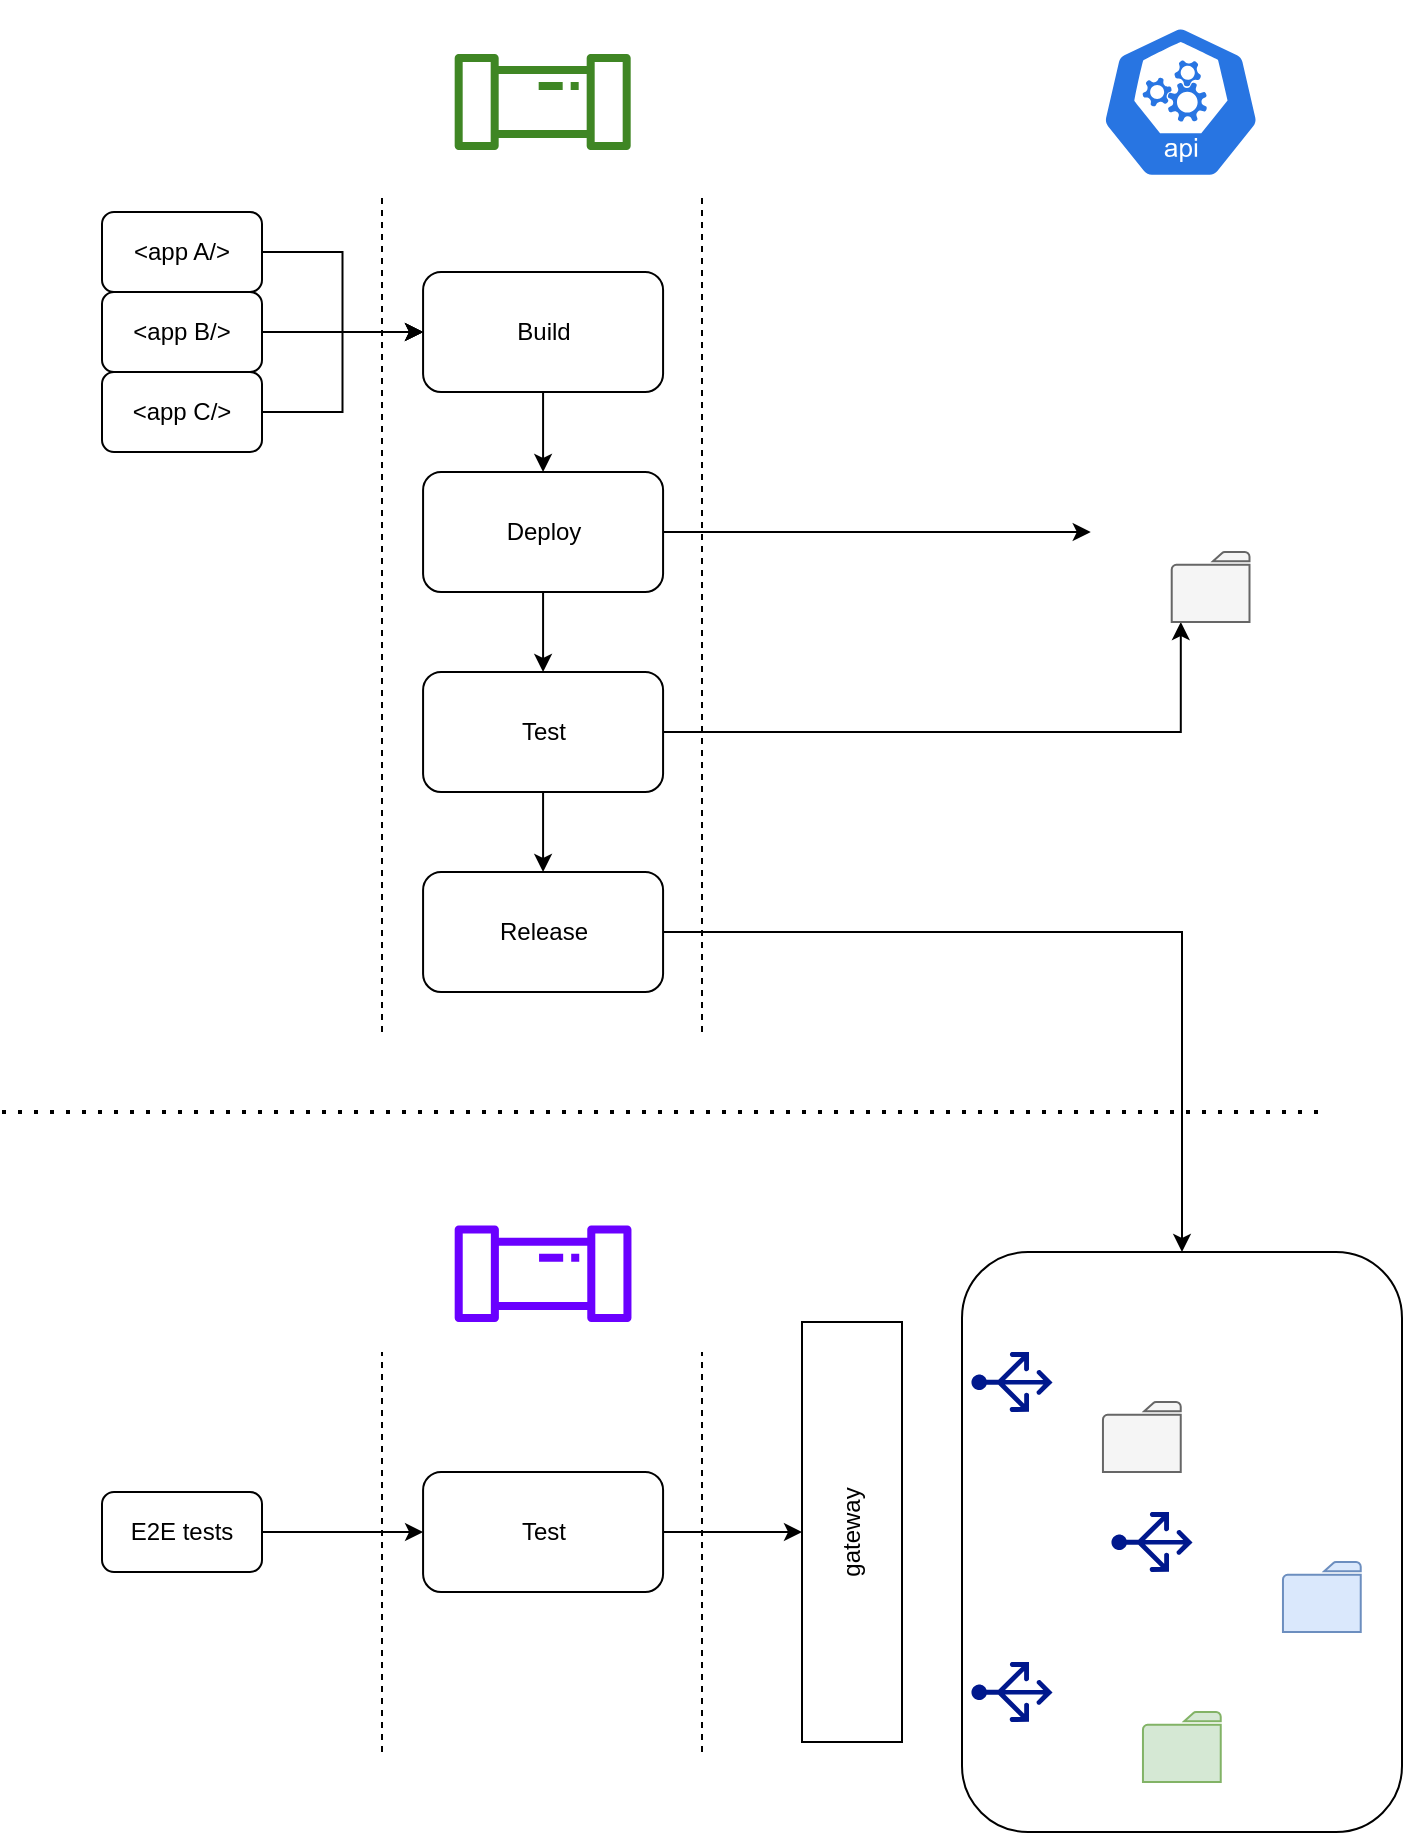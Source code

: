 <mxfile version="21.1.7" type="github">
  <diagram id="UAhWARNwtz8cKvAIaos7" name="Page-1">
    <mxGraphModel dx="1434" dy="756" grid="1" gridSize="10" guides="1" tooltips="1" connect="1" arrows="1" fold="1" page="1" pageScale="1" pageWidth="850" pageHeight="1100" math="0" shadow="0">
      <root>
        <mxCell id="0" />
        <mxCell id="1" parent="0" />
        <mxCell id="0apULrSrCWNzoy7IhDxn-23" value="" style="edgeStyle=orthogonalEdgeStyle;rounded=0;orthogonalLoop=1;jettySize=auto;html=1;" parent="1" source="0apULrSrCWNzoy7IhDxn-2" target="0apULrSrCWNzoy7IhDxn-4" edge="1">
          <mxGeometry relative="1" as="geometry" />
        </mxCell>
        <mxCell id="0apULrSrCWNzoy7IhDxn-2" value="Build" style="rounded=1;whiteSpace=wrap;html=1;" parent="1" vertex="1">
          <mxGeometry x="260.54" y="160" width="120" height="60" as="geometry" />
        </mxCell>
        <mxCell id="0apULrSrCWNzoy7IhDxn-24" value="" style="edgeStyle=orthogonalEdgeStyle;rounded=0;orthogonalLoop=1;jettySize=auto;html=1;" parent="1" source="0apULrSrCWNzoy7IhDxn-4" target="0apULrSrCWNzoy7IhDxn-5" edge="1">
          <mxGeometry relative="1" as="geometry" />
        </mxCell>
        <mxCell id="0apULrSrCWNzoy7IhDxn-72" style="edgeStyle=orthogonalEdgeStyle;rounded=0;orthogonalLoop=1;jettySize=auto;html=1;" parent="1" source="0apULrSrCWNzoy7IhDxn-4" target="0apULrSrCWNzoy7IhDxn-70" edge="1">
          <mxGeometry relative="1" as="geometry" />
        </mxCell>
        <mxCell id="0apULrSrCWNzoy7IhDxn-4" value="Deploy" style="rounded=1;whiteSpace=wrap;html=1;" parent="1" vertex="1">
          <mxGeometry x="260.54" y="260" width="120" height="60" as="geometry" />
        </mxCell>
        <mxCell id="0apULrSrCWNzoy7IhDxn-25" value="" style="edgeStyle=orthogonalEdgeStyle;rounded=0;orthogonalLoop=1;jettySize=auto;html=1;" parent="1" source="0apULrSrCWNzoy7IhDxn-5" target="0apULrSrCWNzoy7IhDxn-6" edge="1">
          <mxGeometry relative="1" as="geometry" />
        </mxCell>
        <mxCell id="0apULrSrCWNzoy7IhDxn-73" style="edgeStyle=orthogonalEdgeStyle;rounded=0;orthogonalLoop=1;jettySize=auto;html=1;" parent="1" source="0apULrSrCWNzoy7IhDxn-5" target="0apULrSrCWNzoy7IhDxn-70" edge="1">
          <mxGeometry relative="1" as="geometry" />
        </mxCell>
        <mxCell id="0apULrSrCWNzoy7IhDxn-5" value="Test" style="rounded=1;whiteSpace=wrap;html=1;" parent="1" vertex="1">
          <mxGeometry x="260.54" y="360" width="120" height="60" as="geometry" />
        </mxCell>
        <mxCell id="0apULrSrCWNzoy7IhDxn-65" style="edgeStyle=orthogonalEdgeStyle;rounded=0;orthogonalLoop=1;jettySize=auto;html=1;entryX=0.5;entryY=0;entryDx=0;entryDy=0;" parent="1" source="0apULrSrCWNzoy7IhDxn-6" target="0apULrSrCWNzoy7IhDxn-53" edge="1">
          <mxGeometry relative="1" as="geometry" />
        </mxCell>
        <mxCell id="0apULrSrCWNzoy7IhDxn-6" value="Release" style="rounded=1;whiteSpace=wrap;html=1;" parent="1" vertex="1">
          <mxGeometry x="260.54" y="460" width="120" height="60" as="geometry" />
        </mxCell>
        <mxCell id="0apULrSrCWNzoy7IhDxn-27" style="edgeStyle=orthogonalEdgeStyle;rounded=0;orthogonalLoop=1;jettySize=auto;html=1;entryX=0;entryY=0.5;entryDx=0;entryDy=0;" parent="1" source="0apULrSrCWNzoy7IhDxn-20" target="0apULrSrCWNzoy7IhDxn-2" edge="1">
          <mxGeometry relative="1" as="geometry" />
        </mxCell>
        <mxCell id="0apULrSrCWNzoy7IhDxn-20" value="&amp;lt;app A/&amp;gt;" style="rounded=1;whiteSpace=wrap;html=1;" parent="1" vertex="1">
          <mxGeometry x="100" y="130" width="80" height="40" as="geometry" />
        </mxCell>
        <mxCell id="0apULrSrCWNzoy7IhDxn-28" value="" style="edgeStyle=orthogonalEdgeStyle;rounded=0;orthogonalLoop=1;jettySize=auto;html=1;" parent="1" source="0apULrSrCWNzoy7IhDxn-21" target="0apULrSrCWNzoy7IhDxn-2" edge="1">
          <mxGeometry relative="1" as="geometry" />
        </mxCell>
        <mxCell id="0apULrSrCWNzoy7IhDxn-21" value="&amp;lt;app B/&amp;gt;" style="rounded=1;whiteSpace=wrap;html=1;" parent="1" vertex="1">
          <mxGeometry x="100" y="170" width="80" height="40" as="geometry" />
        </mxCell>
        <mxCell id="0apULrSrCWNzoy7IhDxn-29" style="edgeStyle=orthogonalEdgeStyle;rounded=0;orthogonalLoop=1;jettySize=auto;html=1;" parent="1" source="0apULrSrCWNzoy7IhDxn-22" target="0apULrSrCWNzoy7IhDxn-2" edge="1">
          <mxGeometry relative="1" as="geometry" />
        </mxCell>
        <mxCell id="0apULrSrCWNzoy7IhDxn-22" value="&amp;lt;app C/&amp;gt;" style="rounded=1;whiteSpace=wrap;html=1;" parent="1" vertex="1">
          <mxGeometry x="100" y="210" width="80" height="40" as="geometry" />
        </mxCell>
        <mxCell id="0apULrSrCWNzoy7IhDxn-31" value="" style="shape=image;html=1;verticalAlign=top;verticalLabelPosition=bottom;labelBackgroundColor=#ffffff;imageAspect=0;aspect=fixed;image=https://cdn0.iconfinder.com/data/icons/social-network-9/50/29-128.png" parent="1" vertex="1">
          <mxGeometry x="105" y="40" width="70" height="70" as="geometry" />
        </mxCell>
        <mxCell id="0apULrSrCWNzoy7IhDxn-32" value="" style="sketch=0;outlineConnect=0;fontColor=#232F3E;gradientColor=none;fillColor=#3F8624;strokeColor=none;dashed=0;verticalLabelPosition=bottom;verticalAlign=top;align=center;html=1;fontSize=12;fontStyle=0;aspect=fixed;pointerEvents=1;shape=mxgraph.aws4.iot_analytics_pipeline;" parent="1" vertex="1">
          <mxGeometry x="275.77" y="51" width="89.14" height="48" as="geometry" />
        </mxCell>
        <mxCell id="0apULrSrCWNzoy7IhDxn-40" value="" style="endArrow=none;dashed=1;html=1;rounded=0;" parent="1" edge="1">
          <mxGeometry width="50" height="50" relative="1" as="geometry">
            <mxPoint x="240" y="540" as="sourcePoint" />
            <mxPoint x="240" y="120" as="targetPoint" />
          </mxGeometry>
        </mxCell>
        <mxCell id="0apULrSrCWNzoy7IhDxn-41" value="" style="endArrow=none;dashed=1;html=1;rounded=0;" parent="1" edge="1">
          <mxGeometry width="50" height="50" relative="1" as="geometry">
            <mxPoint x="400" y="540" as="sourcePoint" />
            <mxPoint x="400" y="120" as="targetPoint" />
          </mxGeometry>
        </mxCell>
        <mxCell id="0apULrSrCWNzoy7IhDxn-43" value="" style="group" parent="1" vertex="1" connectable="0">
          <mxGeometry x="560" y="670" width="190" height="270" as="geometry" />
        </mxCell>
        <mxCell id="0apULrSrCWNzoy7IhDxn-53" value="" style="rounded=1;whiteSpace=wrap;html=1;fillColor=none;" parent="0apULrSrCWNzoy7IhDxn-43" vertex="1">
          <mxGeometry x="-30" y="-20" width="220" height="290" as="geometry" />
        </mxCell>
        <mxCell id="0apULrSrCWNzoy7IhDxn-11" value="" style="shape=image;html=1;verticalAlign=top;verticalLabelPosition=bottom;labelBackgroundColor=#ffffff;imageAspect=0;aspect=fixed;image=https://cdn0.iconfinder.com/data/icons/social-media-2104/24/social_media_social_media_logo_docker-128.png" parent="0apULrSrCWNzoy7IhDxn-43" vertex="1">
          <mxGeometry x="20" width="90" height="90" as="geometry" />
        </mxCell>
        <mxCell id="0apULrSrCWNzoy7IhDxn-36" value="" style="sketch=0;pointerEvents=1;shadow=0;dashed=0;html=1;strokeColor=#666666;fillColor=#f5f5f5;labelPosition=center;verticalLabelPosition=bottom;verticalAlign=top;outlineConnect=0;align=center;shape=mxgraph.office.concepts.folder;fontColor=#333333;" parent="0apULrSrCWNzoy7IhDxn-43" vertex="1">
          <mxGeometry x="40.48" y="55" width="38.89" height="35" as="geometry" />
        </mxCell>
        <mxCell id="0apULrSrCWNzoy7IhDxn-44" value="" style="group" parent="0apULrSrCWNzoy7IhDxn-43" vertex="1" connectable="0">
          <mxGeometry x="90" y="80" width="90" height="90" as="geometry" />
        </mxCell>
        <mxCell id="0apULrSrCWNzoy7IhDxn-45" value="" style="shape=image;html=1;verticalAlign=top;verticalLabelPosition=bottom;labelBackgroundColor=#ffffff;imageAspect=0;aspect=fixed;image=https://cdn0.iconfinder.com/data/icons/social-media-2104/24/social_media_social_media_logo_docker-128.png" parent="0apULrSrCWNzoy7IhDxn-44" vertex="1">
          <mxGeometry width="90" height="90" as="geometry" />
        </mxCell>
        <mxCell id="0apULrSrCWNzoy7IhDxn-46" value="" style="sketch=0;pointerEvents=1;shadow=0;dashed=0;html=1;strokeColor=#6c8ebf;fillColor=#dae8fc;labelPosition=center;verticalLabelPosition=bottom;verticalAlign=top;outlineConnect=0;align=center;shape=mxgraph.office.concepts.folder;" parent="0apULrSrCWNzoy7IhDxn-44" vertex="1">
          <mxGeometry x="40.48" y="55" width="38.89" height="35" as="geometry" />
        </mxCell>
        <mxCell id="0apULrSrCWNzoy7IhDxn-47" value="" style="group" parent="0apULrSrCWNzoy7IhDxn-43" vertex="1" connectable="0">
          <mxGeometry x="20" y="155" width="90" height="90" as="geometry" />
        </mxCell>
        <mxCell id="0apULrSrCWNzoy7IhDxn-48" value="" style="shape=image;html=1;verticalAlign=top;verticalLabelPosition=bottom;labelBackgroundColor=#ffffff;imageAspect=0;aspect=fixed;image=https://cdn0.iconfinder.com/data/icons/social-media-2104/24/social_media_social_media_logo_docker-128.png" parent="0apULrSrCWNzoy7IhDxn-47" vertex="1">
          <mxGeometry width="90" height="90" as="geometry" />
        </mxCell>
        <mxCell id="0apULrSrCWNzoy7IhDxn-49" value="" style="sketch=0;pointerEvents=1;shadow=0;dashed=0;html=1;strokeColor=#82b366;fillColor=#d5e8d4;labelPosition=center;verticalLabelPosition=bottom;verticalAlign=top;outlineConnect=0;align=center;shape=mxgraph.office.concepts.folder;" parent="0apULrSrCWNzoy7IhDxn-47" vertex="1">
          <mxGeometry x="40.48" y="55" width="38.89" height="35" as="geometry" />
        </mxCell>
        <mxCell id="0apULrSrCWNzoy7IhDxn-58" value="" style="sketch=0;aspect=fixed;pointerEvents=1;shadow=0;dashed=0;html=1;strokeColor=none;labelPosition=center;verticalLabelPosition=bottom;verticalAlign=top;align=center;fillColor=#00188D;shape=mxgraph.azure.load_balancer_generic;rotation=-90;" parent="0apULrSrCWNzoy7IhDxn-43" vertex="1">
          <mxGeometry x="-20" y="179.73" width="30" height="40.55" as="geometry" />
        </mxCell>
        <mxCell id="0apULrSrCWNzoy7IhDxn-77" value="" style="sketch=0;aspect=fixed;pointerEvents=1;shadow=0;dashed=0;html=1;strokeColor=none;labelPosition=center;verticalLabelPosition=bottom;verticalAlign=top;align=center;fillColor=#00188D;shape=mxgraph.azure.load_balancer_generic;rotation=-90;" parent="0apULrSrCWNzoy7IhDxn-43" vertex="1">
          <mxGeometry x="-20" y="24.73" width="30" height="40.55" as="geometry" />
        </mxCell>
        <mxCell id="0apULrSrCWNzoy7IhDxn-78" value="" style="sketch=0;aspect=fixed;pointerEvents=1;shadow=0;dashed=0;html=1;strokeColor=none;labelPosition=center;verticalLabelPosition=bottom;verticalAlign=top;align=center;fillColor=#00188D;shape=mxgraph.azure.load_balancer_generic;rotation=-90;" parent="0apULrSrCWNzoy7IhDxn-43" vertex="1">
          <mxGeometry x="50" y="104.73" width="30" height="40.55" as="geometry" />
        </mxCell>
        <mxCell id="0apULrSrCWNzoy7IhDxn-61" value="gateway" style="rounded=0;whiteSpace=wrap;html=1;fillColor=none;labelBorderColor=none;horizontal=0;" parent="1" vertex="1">
          <mxGeometry x="450" y="685" width="50" height="210" as="geometry" />
        </mxCell>
        <mxCell id="0apULrSrCWNzoy7IhDxn-74" style="edgeStyle=orthogonalEdgeStyle;rounded=0;orthogonalLoop=1;jettySize=auto;html=1;entryX=0;entryY=0.5;entryDx=0;entryDy=0;" parent="1" source="0apULrSrCWNzoy7IhDxn-63" target="0apULrSrCWNzoy7IhDxn-64" edge="1">
          <mxGeometry relative="1" as="geometry" />
        </mxCell>
        <mxCell id="0apULrSrCWNzoy7IhDxn-63" value="E2E tests" style="rounded=1;whiteSpace=wrap;html=1;" parent="1" vertex="1">
          <mxGeometry x="100" y="770" width="80" height="40" as="geometry" />
        </mxCell>
        <mxCell id="0apULrSrCWNzoy7IhDxn-75" style="edgeStyle=orthogonalEdgeStyle;rounded=0;orthogonalLoop=1;jettySize=auto;html=1;entryX=0;entryY=0.5;entryDx=0;entryDy=0;" parent="1" source="0apULrSrCWNzoy7IhDxn-64" target="0apULrSrCWNzoy7IhDxn-61" edge="1">
          <mxGeometry relative="1" as="geometry" />
        </mxCell>
        <mxCell id="0apULrSrCWNzoy7IhDxn-64" value="Test" style="rounded=1;whiteSpace=wrap;html=1;" parent="1" vertex="1">
          <mxGeometry x="260.54" y="760" width="120" height="60" as="geometry" />
        </mxCell>
        <mxCell id="0apULrSrCWNzoy7IhDxn-66" value="" style="endArrow=none;dashed=1;html=1;rounded=0;" parent="1" edge="1">
          <mxGeometry width="50" height="50" relative="1" as="geometry">
            <mxPoint x="240" y="900" as="sourcePoint" />
            <mxPoint x="240" y="700" as="targetPoint" />
          </mxGeometry>
        </mxCell>
        <mxCell id="0apULrSrCWNzoy7IhDxn-67" value="" style="endArrow=none;dashed=1;html=1;rounded=0;" parent="1" edge="1">
          <mxGeometry width="50" height="50" relative="1" as="geometry">
            <mxPoint x="400" y="900" as="sourcePoint" />
            <mxPoint x="400" y="700" as="targetPoint" />
          </mxGeometry>
        </mxCell>
        <mxCell id="0apULrSrCWNzoy7IhDxn-68" value="" style="sketch=0;outlineConnect=0;fillColor=#6a00ff;strokeColor=#3700CC;dashed=0;verticalLabelPosition=bottom;verticalAlign=top;align=center;html=1;fontSize=12;fontStyle=0;aspect=fixed;pointerEvents=1;shape=mxgraph.aws4.iot_analytics_pipeline;fontColor=#ffffff;" parent="1" vertex="1">
          <mxGeometry x="275.77" y="636.79" width="89.54" height="48.21" as="geometry" />
        </mxCell>
        <mxCell id="0apULrSrCWNzoy7IhDxn-69" value="" style="group" parent="1" vertex="1" connectable="0">
          <mxGeometry x="594.38" y="245" width="90" height="90" as="geometry" />
        </mxCell>
        <mxCell id="0apULrSrCWNzoy7IhDxn-70" value="" style="shape=image;html=1;verticalAlign=top;verticalLabelPosition=bottom;labelBackgroundColor=#ffffff;imageAspect=0;aspect=fixed;image=https://cdn0.iconfinder.com/data/icons/social-media-2104/24/social_media_social_media_logo_docker-128.png" parent="0apULrSrCWNzoy7IhDxn-69" vertex="1">
          <mxGeometry width="90" height="90" as="geometry" />
        </mxCell>
        <mxCell id="0apULrSrCWNzoy7IhDxn-71" value="" style="sketch=0;pointerEvents=1;shadow=0;dashed=0;html=1;strokeColor=#666666;fillColor=#f5f5f5;labelPosition=center;verticalLabelPosition=bottom;verticalAlign=top;outlineConnect=0;align=center;shape=mxgraph.office.concepts.folder;fontColor=#333333;" parent="0apULrSrCWNzoy7IhDxn-69" vertex="1">
          <mxGeometry x="40.48" y="55" width="38.89" height="35" as="geometry" />
        </mxCell>
        <mxCell id="0apULrSrCWNzoy7IhDxn-76" value="" style="sketch=0;html=1;dashed=0;whitespace=wrap;fillColor=#2875E2;strokeColor=#ffffff;points=[[0.005,0.63,0],[0.1,0.2,0],[0.9,0.2,0],[0.5,0,0],[0.995,0.63,0],[0.72,0.99,0],[0.5,1,0],[0.28,0.99,0]];shape=mxgraph.kubernetes.icon;prIcon=api;labelBorderColor=none;" parent="1" vertex="1">
          <mxGeometry x="599.38" y="25" width="80" height="100" as="geometry" />
        </mxCell>
        <mxCell id="0apULrSrCWNzoy7IhDxn-86" value="" style="endArrow=none;dashed=1;html=1;dashPattern=1 3;strokeWidth=2;rounded=0;" parent="1" edge="1">
          <mxGeometry width="50" height="50" relative="1" as="geometry">
            <mxPoint x="50" y="580" as="sourcePoint" />
            <mxPoint x="710" y="580" as="targetPoint" />
          </mxGeometry>
        </mxCell>
      </root>
    </mxGraphModel>
  </diagram>
</mxfile>

